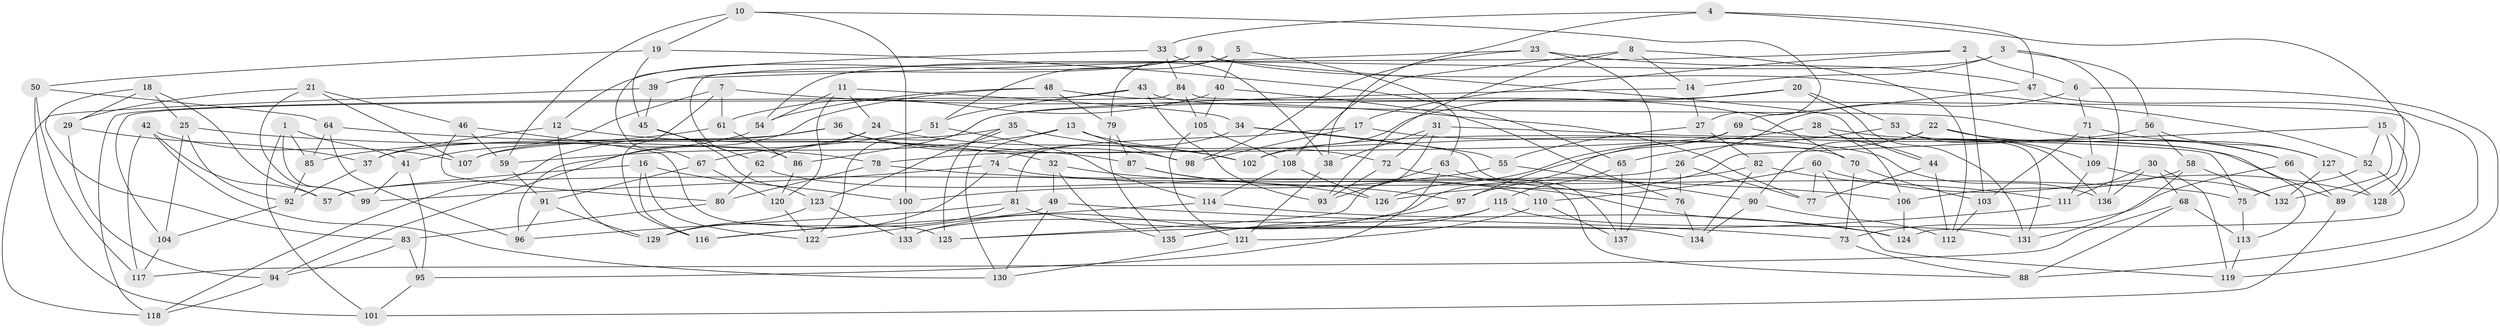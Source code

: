 // Generated by graph-tools (version 1.1) at 2025/16/03/09/25 04:16:24]
// undirected, 137 vertices, 274 edges
graph export_dot {
graph [start="1"]
  node [color=gray90,style=filled];
  1;
  2;
  3;
  4;
  5;
  6;
  7;
  8;
  9;
  10;
  11;
  12;
  13;
  14;
  15;
  16;
  17;
  18;
  19;
  20;
  21;
  22;
  23;
  24;
  25;
  26;
  27;
  28;
  29;
  30;
  31;
  32;
  33;
  34;
  35;
  36;
  37;
  38;
  39;
  40;
  41;
  42;
  43;
  44;
  45;
  46;
  47;
  48;
  49;
  50;
  51;
  52;
  53;
  54;
  55;
  56;
  57;
  58;
  59;
  60;
  61;
  62;
  63;
  64;
  65;
  66;
  67;
  68;
  69;
  70;
  71;
  72;
  73;
  74;
  75;
  76;
  77;
  78;
  79;
  80;
  81;
  82;
  83;
  84;
  85;
  86;
  87;
  88;
  89;
  90;
  91;
  92;
  93;
  94;
  95;
  96;
  97;
  98;
  99;
  100;
  101;
  102;
  103;
  104;
  105;
  106;
  107;
  108;
  109;
  110;
  111;
  112;
  113;
  114;
  115;
  116;
  117;
  118;
  119;
  120;
  121;
  122;
  123;
  124;
  125;
  126;
  127;
  128;
  129;
  130;
  131;
  132;
  133;
  134;
  135;
  136;
  137;
  1 -- 41;
  1 -- 85;
  1 -- 99;
  1 -- 101;
  2 -- 103;
  2 -- 17;
  2 -- 86;
  2 -- 6;
  3 -- 136;
  3 -- 56;
  3 -- 14;
  3 -- 54;
  4 -- 47;
  4 -- 89;
  4 -- 33;
  4 -- 38;
  5 -- 51;
  5 -- 79;
  5 -- 40;
  5 -- 63;
  6 -- 26;
  6 -- 119;
  6 -- 71;
  7 -- 77;
  7 -- 116;
  7 -- 41;
  7 -- 61;
  8 -- 108;
  8 -- 14;
  8 -- 93;
  8 -- 112;
  9 -- 12;
  9 -- 39;
  9 -- 52;
  9 -- 44;
  10 -- 59;
  10 -- 19;
  10 -- 100;
  10 -- 27;
  11 -- 34;
  11 -- 54;
  11 -- 24;
  11 -- 120;
  12 -- 32;
  12 -- 37;
  12 -- 129;
  13 -- 98;
  13 -- 59;
  13 -- 130;
  13 -- 72;
  14 -- 122;
  14 -- 27;
  15 -- 126;
  15 -- 132;
  15 -- 52;
  15 -- 128;
  16 -- 122;
  16 -- 57;
  16 -- 100;
  16 -- 116;
  17 -- 98;
  17 -- 70;
  17 -- 81;
  18 -- 25;
  18 -- 83;
  18 -- 29;
  18 -- 57;
  19 -- 50;
  19 -- 45;
  19 -- 65;
  20 -- 131;
  20 -- 53;
  20 -- 86;
  20 -- 102;
  21 -- 29;
  21 -- 99;
  21 -- 107;
  21 -- 46;
  22 -- 90;
  22 -- 66;
  22 -- 133;
  22 -- 109;
  23 -- 137;
  23 -- 47;
  23 -- 98;
  23 -- 39;
  24 -- 102;
  24 -- 62;
  24 -- 94;
  25 -- 104;
  25 -- 92;
  25 -- 78;
  26 -- 77;
  26 -- 76;
  26 -- 57;
  27 -- 55;
  27 -- 82;
  28 -- 113;
  28 -- 106;
  28 -- 44;
  28 -- 126;
  29 -- 37;
  29 -- 94;
  30 -- 111;
  30 -- 68;
  30 -- 119;
  30 -- 136;
  31 -- 72;
  31 -- 125;
  31 -- 75;
  31 -- 38;
  32 -- 49;
  32 -- 135;
  32 -- 124;
  33 -- 38;
  33 -- 84;
  33 -- 67;
  34 -- 137;
  34 -- 74;
  34 -- 55;
  35 -- 107;
  35 -- 102;
  35 -- 123;
  35 -- 125;
  36 -- 118;
  36 -- 136;
  36 -- 37;
  36 -- 98;
  37 -- 92;
  38 -- 121;
  39 -- 118;
  39 -- 45;
  40 -- 61;
  40 -- 105;
  40 -- 76;
  41 -- 99;
  41 -- 95;
  42 -- 117;
  42 -- 107;
  42 -- 57;
  42 -- 130;
  43 -- 93;
  43 -- 118;
  43 -- 51;
  43 -- 66;
  44 -- 112;
  44 -- 77;
  45 -- 123;
  45 -- 62;
  46 -- 125;
  46 -- 80;
  46 -- 59;
  47 -- 69;
  47 -- 88;
  48 -- 54;
  48 -- 70;
  48 -- 79;
  48 -- 96;
  49 -- 122;
  49 -- 130;
  49 -- 73;
  50 -- 117;
  50 -- 64;
  50 -- 101;
  51 -- 67;
  51 -- 114;
  52 -- 124;
  52 -- 75;
  53 -- 136;
  53 -- 65;
  53 -- 131;
  54 -- 107;
  55 -- 100;
  55 -- 90;
  56 -- 102;
  56 -- 127;
  56 -- 58;
  58 -- 132;
  58 -- 106;
  58 -- 131;
  59 -- 91;
  60 -- 128;
  60 -- 77;
  60 -- 110;
  60 -- 119;
  61 -- 86;
  61 -- 85;
  62 -- 80;
  62 -- 110;
  63 -- 95;
  63 -- 88;
  63 -- 93;
  64 -- 96;
  64 -- 85;
  64 -- 87;
  65 -- 115;
  65 -- 137;
  66 -- 89;
  66 -- 73;
  67 -- 120;
  67 -- 91;
  68 -- 113;
  68 -- 117;
  68 -- 88;
  69 -- 78;
  69 -- 89;
  69 -- 97;
  70 -- 103;
  70 -- 73;
  71 -- 109;
  71 -- 103;
  71 -- 127;
  72 -- 93;
  72 -- 76;
  73 -- 88;
  74 -- 99;
  74 -- 129;
  74 -- 75;
  75 -- 113;
  76 -- 134;
  78 -- 106;
  78 -- 80;
  79 -- 87;
  79 -- 135;
  80 -- 83;
  81 -- 134;
  81 -- 96;
  81 -- 116;
  82 -- 134;
  82 -- 111;
  82 -- 97;
  83 -- 94;
  83 -- 95;
  84 -- 105;
  84 -- 104;
  84 -- 128;
  85 -- 92;
  86 -- 120;
  87 -- 126;
  87 -- 97;
  89 -- 101;
  90 -- 134;
  90 -- 112;
  91 -- 96;
  91 -- 129;
  92 -- 104;
  94 -- 118;
  95 -- 101;
  97 -- 135;
  100 -- 133;
  103 -- 112;
  104 -- 117;
  105 -- 121;
  105 -- 108;
  106 -- 124;
  108 -- 114;
  108 -- 126;
  109 -- 132;
  109 -- 111;
  110 -- 137;
  110 -- 121;
  111 -- 125;
  113 -- 119;
  114 -- 116;
  114 -- 124;
  115 -- 131;
  115 -- 133;
  115 -- 135;
  120 -- 122;
  121 -- 130;
  123 -- 129;
  123 -- 133;
  127 -- 132;
  127 -- 128;
}
